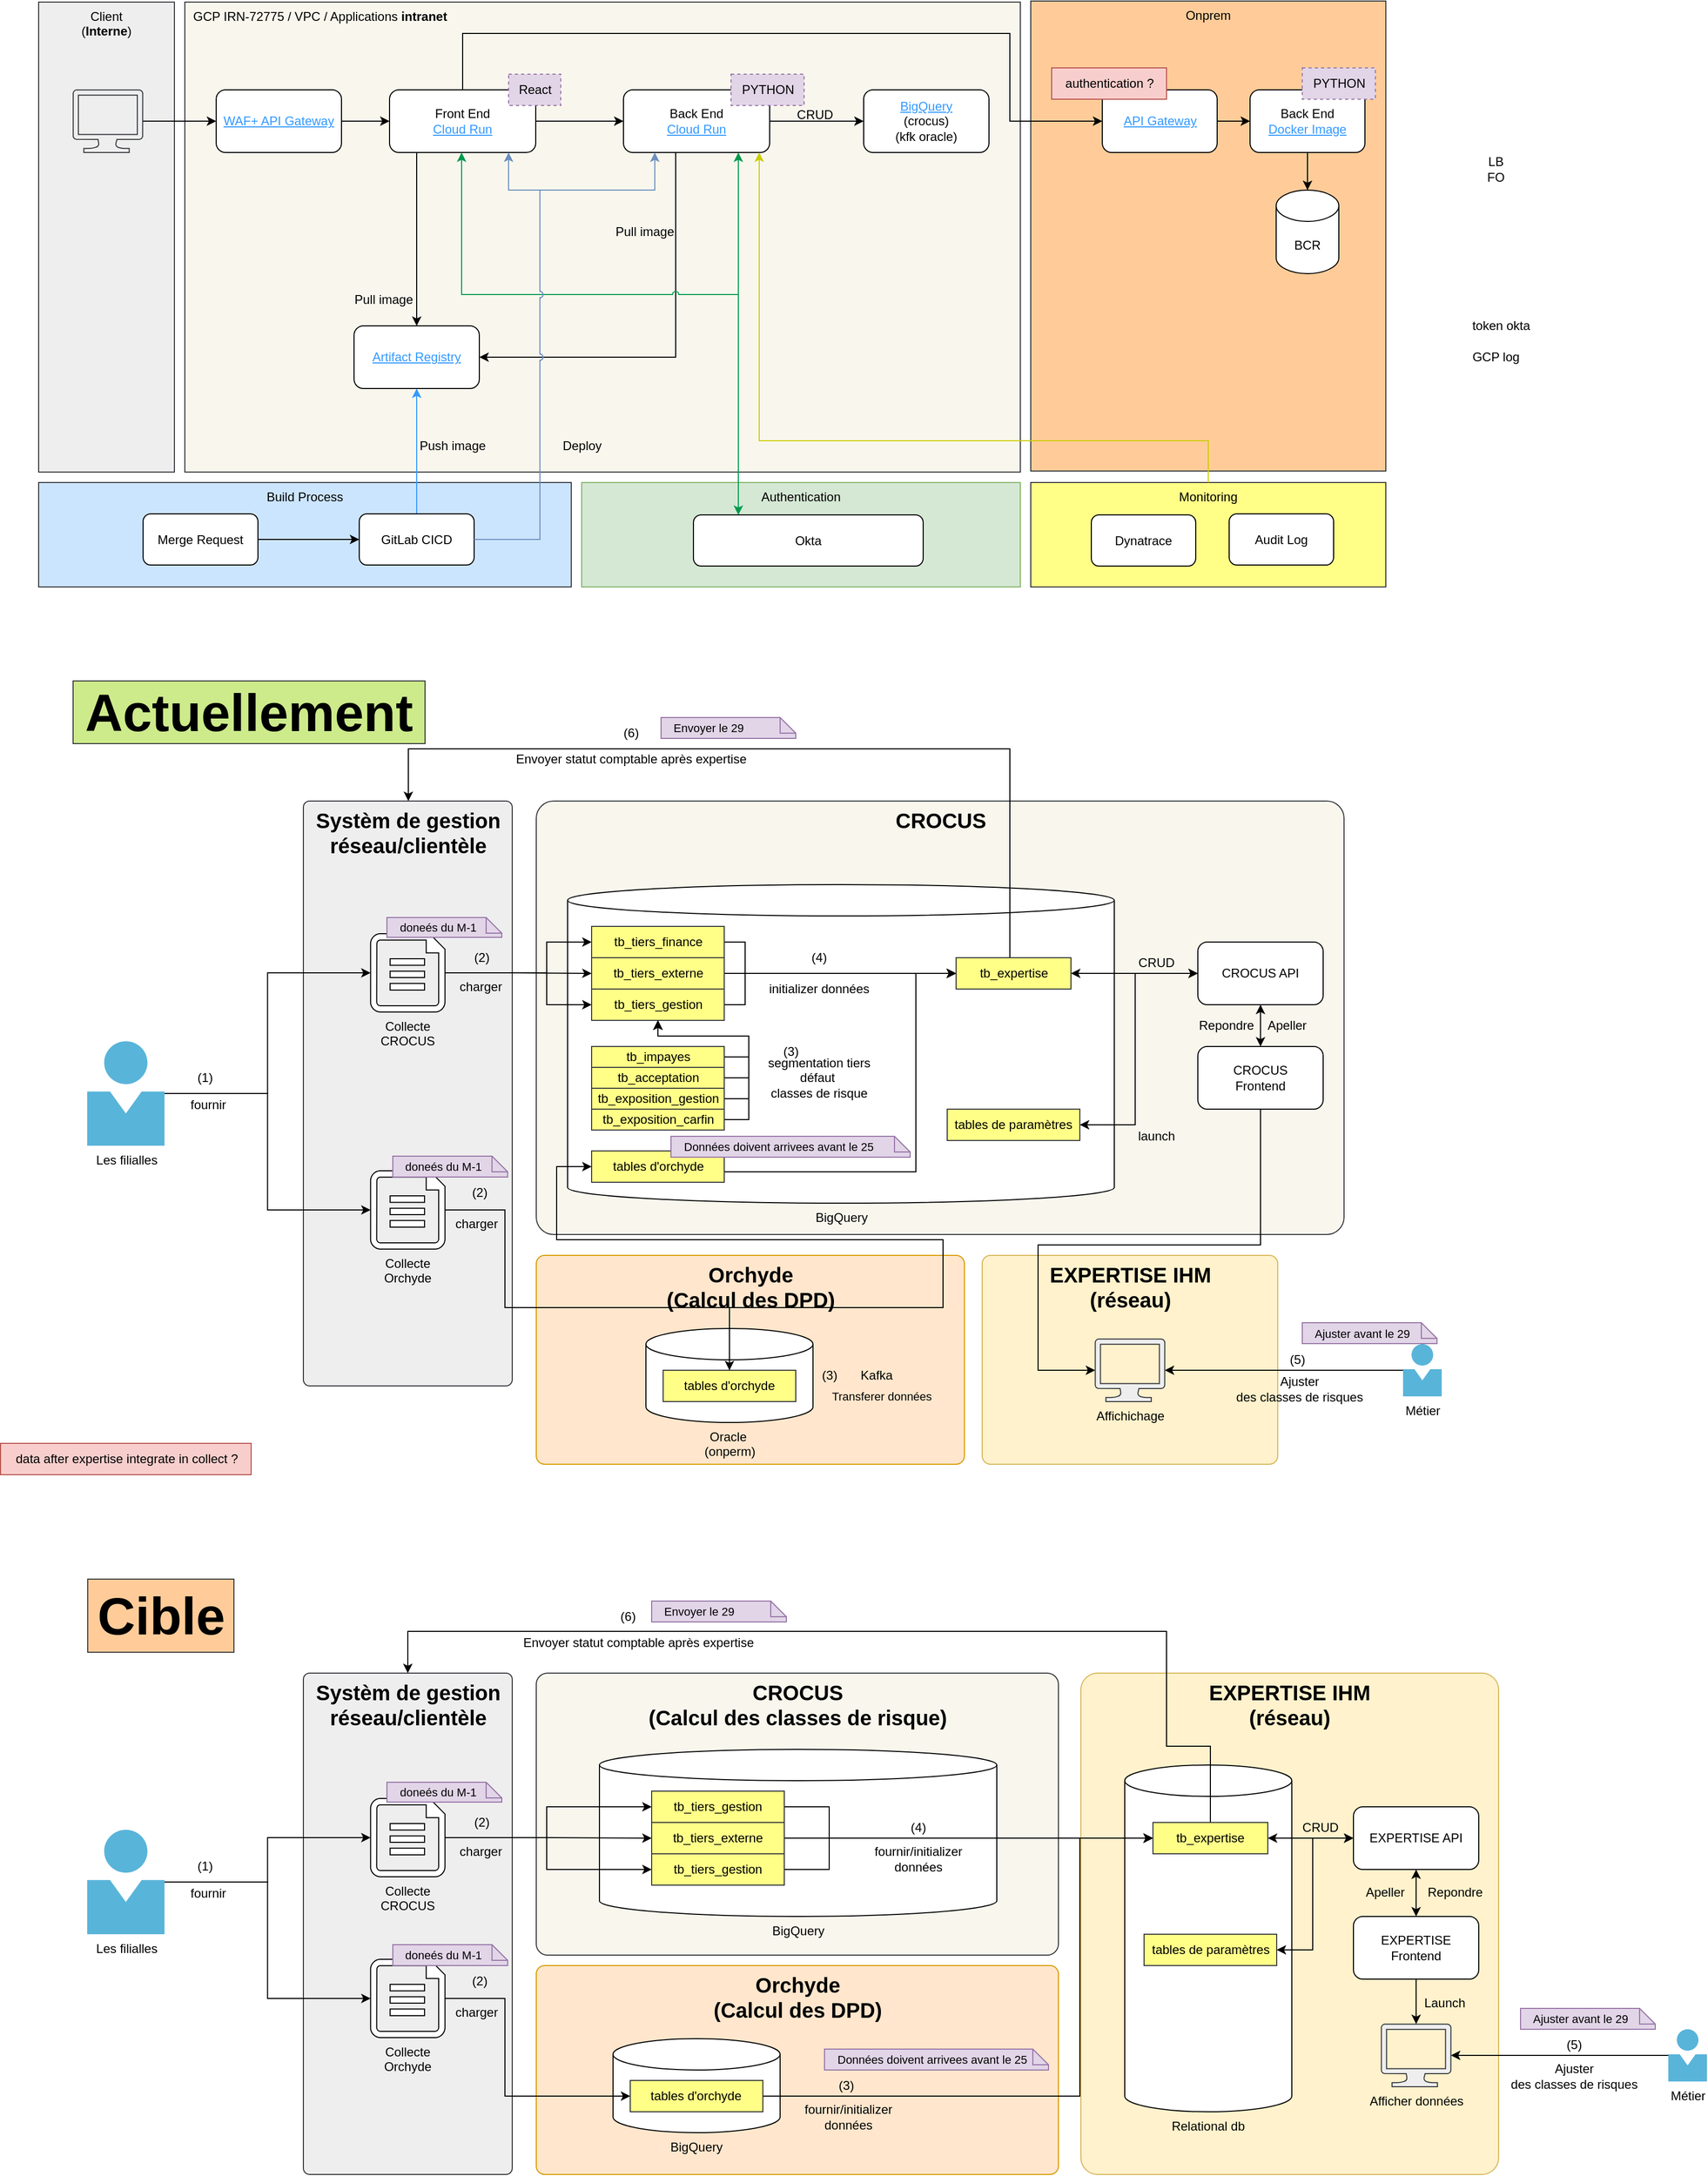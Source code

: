 <mxfile version="26.2.14">
  <diagram name="Page-1" id="7LVE9Hj-M3n7S1KzNMF_">
    <mxGraphModel dx="978" dy="519" grid="1" gridSize="10" guides="1" tooltips="1" connect="1" arrows="1" fold="1" page="1" pageScale="1" pageWidth="827" pageHeight="1169" background="none" math="0" shadow="0">
      <root>
        <mxCell id="0" />
        <mxCell id="1" parent="0" />
        <mxCell id="Iihmui3m76uBsvI2rHNg-98" value="&lt;b&gt;EXPERTISE IHM&lt;/b&gt;&lt;div&gt;&lt;b&gt;(réseau)&lt;/b&gt;&lt;/div&gt;" style="rounded=1;whiteSpace=wrap;html=1;verticalAlign=top;align=center;arcSize=4;fontSize=20;spacingLeft=0;fillColor=#fff2cc;strokeColor=#d6b656;" vertex="1" parent="1">
          <mxGeometry x="1088" y="1670" width="400" height="480" as="geometry" />
        </mxCell>
        <mxCell id="Iihmui3m76uBsvI2rHNg-158" value="Relational db" style="shape=cylinder3;whiteSpace=wrap;html=1;boundedLbl=1;backgroundOutline=1;size=15;verticalAlign=top;labelPosition=center;verticalLabelPosition=bottom;align=center;" vertex="1" parent="1">
          <mxGeometry x="1130" y="1758" width="159.99" height="332" as="geometry" />
        </mxCell>
        <mxCell id="Iihmui3m76uBsvI2rHNg-80" value="&lt;b&gt;EXPERTISE IHM&lt;/b&gt;&lt;div&gt;&lt;b&gt;(réseau)&lt;/b&gt;&lt;/div&gt;" style="rounded=1;whiteSpace=wrap;html=1;verticalAlign=top;align=center;arcSize=4;fontSize=20;spacingLeft=0;fillColor=#fff2cc;strokeColor=#d6b656;" vertex="1" parent="1">
          <mxGeometry x="993.5" y="1270" width="283" height="200" as="geometry" />
        </mxCell>
        <mxCell id="Iihmui3m76uBsvI2rHNg-45" value="&lt;b&gt;Orchyde&lt;/b&gt;&lt;div&gt;&lt;b&gt;(Calcul des DPD)&lt;/b&gt;&lt;/div&gt;" style="rounded=1;whiteSpace=wrap;html=1;verticalAlign=top;align=center;arcSize=4;fontSize=20;spacingLeft=0;fillColor=#ffe6cc;strokeColor=#d79b00;" vertex="1" parent="1">
          <mxGeometry x="566.5" y="1270" width="410" height="200" as="geometry" />
        </mxCell>
        <mxCell id="Iihmui3m76uBsvI2rHNg-5" value="&lt;b&gt;CROCUS&lt;/b&gt;" style="rounded=1;whiteSpace=wrap;html=1;verticalAlign=top;align=center;arcSize=4;fontSize=20;spacingLeft=0;fillColor=#f9f7ed;strokeColor=#36393d;" vertex="1" parent="1">
          <mxGeometry x="566.5" y="835" width="773.5" height="415" as="geometry" />
        </mxCell>
        <mxCell id="Iihmui3m76uBsvI2rHNg-7" value="BigQuery" style="shape=cylinder3;whiteSpace=wrap;html=1;boundedLbl=1;backgroundOutline=1;size=15;verticalAlign=top;labelPosition=center;verticalLabelPosition=bottom;align=center;" vertex="1" parent="1">
          <mxGeometry x="596.5" y="915" width="523.5" height="305" as="geometry" />
        </mxCell>
        <mxCell id="tkHse5d7qs6445GU6mNq-1" value="Monitoring" style="whiteSpace=wrap;html=1;verticalAlign=top;fillColor=#ffff88;strokeColor=#36393d;" parent="1" vertex="1">
          <mxGeometry x="1040" y="530" width="340" height="100" as="geometry" />
        </mxCell>
        <mxCell id="47AGt8TNXksjBqSl8YJA-41" value="Authentication" style="whiteSpace=wrap;html=1;verticalAlign=top;fillColor=#d5e8d4;strokeColor=#82b366;" parent="1" vertex="1">
          <mxGeometry x="610" y="530" width="420" height="100" as="geometry" />
        </mxCell>
        <mxCell id="47AGt8TNXksjBqSl8YJA-20" value="Onprem" style="whiteSpace=wrap;html=1;verticalAlign=top;fillColor=#ffcc99;strokeColor=#36393d;" parent="1" vertex="1">
          <mxGeometry x="1040" y="69" width="340" height="450" as="geometry" />
        </mxCell>
        <mxCell id="47AGt8TNXksjBqSl8YJA-19" value="GCP IRN-72775 / VPC / Applications &lt;b&gt;&lt;font style=&quot;font-size: 12px;&quot;&gt;intranet&lt;/font&gt;&lt;/b&gt;&amp;nbsp;" style="whiteSpace=wrap;html=1;verticalAlign=top;fillColor=#f9f7ed;strokeColor=#36393d;align=left;spacingLeft=6;" parent="1" vertex="1">
          <mxGeometry x="230" y="70" width="800" height="450" as="geometry" />
        </mxCell>
        <mxCell id="47AGt8TNXksjBqSl8YJA-18" value="Client&lt;br&gt;(&lt;b&gt;Interne&lt;/b&gt;)" style="whiteSpace=wrap;html=1;verticalAlign=top;fillColor=#eeeeee;strokeColor=#36393d;" parent="1" vertex="1">
          <mxGeometry x="90" y="70" width="130" height="450" as="geometry" />
        </mxCell>
        <mxCell id="47AGt8TNXksjBqSl8YJA-37" style="edgeStyle=orthogonalEdgeStyle;rounded=0;orthogonalLoop=1;jettySize=auto;html=1;" parent="1" source="47AGt8TNXksjBqSl8YJA-1" target="47AGt8TNXksjBqSl8YJA-25" edge="1">
          <mxGeometry relative="1" as="geometry">
            <Array as="points">
              <mxPoint x="452" y="250" />
              <mxPoint x="452" y="250" />
            </Array>
          </mxGeometry>
        </mxCell>
        <mxCell id="47AGt8TNXksjBqSl8YJA-42" style="edgeStyle=orthogonalEdgeStyle;rounded=0;orthogonalLoop=1;jettySize=auto;html=1;" parent="1" source="47AGt8TNXksjBqSl8YJA-1" target="47AGt8TNXksjBqSl8YJA-2" edge="1">
          <mxGeometry relative="1" as="geometry">
            <mxPoint x="590" y="184" as="targetPoint" />
          </mxGeometry>
        </mxCell>
        <mxCell id="j3oY_1pEguYsVX4skTPp-10" style="edgeStyle=orthogonalEdgeStyle;rounded=0;orthogonalLoop=1;jettySize=auto;html=1;entryX=0;entryY=0.5;entryDx=0;entryDy=0;" parent="1" source="47AGt8TNXksjBqSl8YJA-1" target="j3oY_1pEguYsVX4skTPp-5" edge="1">
          <mxGeometry relative="1" as="geometry">
            <Array as="points">
              <mxPoint x="496" y="100" />
              <mxPoint x="1020" y="100" />
              <mxPoint x="1020" y="184" />
            </Array>
          </mxGeometry>
        </mxCell>
        <mxCell id="47AGt8TNXksjBqSl8YJA-1" value="Front End&lt;div&gt;&lt;font style=&quot;color: rgb(51, 153, 255);&quot;&gt;&lt;u&gt;Cloud Run&lt;/u&gt;&lt;/font&gt;&lt;/div&gt;" style="rounded=1;whiteSpace=wrap;html=1;" parent="1" vertex="1">
          <mxGeometry x="426" y="154" width="140" height="60" as="geometry" />
        </mxCell>
        <mxCell id="47AGt8TNXksjBqSl8YJA-7" style="edgeStyle=orthogonalEdgeStyle;rounded=0;orthogonalLoop=1;jettySize=auto;html=1;" parent="1" source="47AGt8TNXksjBqSl8YJA-2" target="47AGt8TNXksjBqSl8YJA-4" edge="1">
          <mxGeometry relative="1" as="geometry">
            <Array as="points" />
          </mxGeometry>
        </mxCell>
        <mxCell id="47AGt8TNXksjBqSl8YJA-12" style="edgeStyle=orthogonalEdgeStyle;rounded=0;orthogonalLoop=1;jettySize=auto;html=1;startArrow=classic;startFill=1;strokeColor=#00994D;" parent="1" source="47AGt8TNXksjBqSl8YJA-2" target="47AGt8TNXksjBqSl8YJA-9" edge="1">
          <mxGeometry relative="1" as="geometry">
            <Array as="points">
              <mxPoint x="760" y="550" />
              <mxPoint x="760" y="550" />
            </Array>
            <mxPoint x="753" y="210" as="sourcePoint" />
          </mxGeometry>
        </mxCell>
        <mxCell id="47AGt8TNXksjBqSl8YJA-38" style="edgeStyle=orthogonalEdgeStyle;rounded=0;orthogonalLoop=1;jettySize=auto;html=1;jumpStyle=arc;" parent="1" source="47AGt8TNXksjBqSl8YJA-2" target="47AGt8TNXksjBqSl8YJA-25" edge="1">
          <mxGeometry relative="1" as="geometry">
            <Array as="points">
              <mxPoint x="700" y="410" />
            </Array>
          </mxGeometry>
        </mxCell>
        <mxCell id="47AGt8TNXksjBqSl8YJA-2" value="Back End&lt;div&gt;&lt;font style=&quot;color: rgb(51, 153, 255);&quot;&gt;&lt;u&gt;Cloud Run&lt;/u&gt;&lt;/font&gt;&lt;/div&gt;" style="rounded=1;whiteSpace=wrap;html=1;" parent="1" vertex="1">
          <mxGeometry x="650" y="154" width="140" height="60" as="geometry" />
        </mxCell>
        <mxCell id="47AGt8TNXksjBqSl8YJA-3" value="BCR" style="shape=cylinder3;whiteSpace=wrap;html=1;boundedLbl=1;backgroundOutline=1;size=15;" parent="1" vertex="1">
          <mxGeometry x="1275" y="250" width="60" height="80" as="geometry" />
        </mxCell>
        <mxCell id="47AGt8TNXksjBqSl8YJA-4" value="&lt;font style=&quot;color: rgb(51, 153, 255);&quot;&gt;&lt;u&gt;BigQuery&lt;/u&gt;&lt;/font&gt;&lt;div&gt;(crocus)&lt;/div&gt;&lt;div&gt;(kfk oracle)&lt;/div&gt;" style="rounded=1;whiteSpace=wrap;html=1;" parent="1" vertex="1">
          <mxGeometry x="880" y="154" width="120" height="60" as="geometry" />
        </mxCell>
        <mxCell id="fvg6hHuEQ41z53p46Cut-3" style="edgeStyle=orthogonalEdgeStyle;rounded=0;orthogonalLoop=1;jettySize=auto;html=1;jumpStyle=arc;strokeColor=#00994D;" parent="1" source="47AGt8TNXksjBqSl8YJA-9" edge="1">
          <mxGeometry relative="1" as="geometry">
            <mxPoint x="725" y="561" as="sourcePoint" />
            <mxPoint x="495" y="214" as="targetPoint" />
            <Array as="points">
              <mxPoint x="760" y="350" />
              <mxPoint x="495" y="350" />
            </Array>
          </mxGeometry>
        </mxCell>
        <mxCell id="47AGt8TNXksjBqSl8YJA-9" value="Okta" style="rounded=1;whiteSpace=wrap;html=1;" parent="1" vertex="1">
          <mxGeometry x="717" y="561" width="220" height="49" as="geometry" />
        </mxCell>
        <mxCell id="47AGt8TNXksjBqSl8YJA-40" style="edgeStyle=orthogonalEdgeStyle;rounded=0;orthogonalLoop=1;jettySize=auto;html=1;" parent="1" source="47AGt8TNXksjBqSl8YJA-14" target="47AGt8TNXksjBqSl8YJA-1" edge="1">
          <mxGeometry relative="1" as="geometry" />
        </mxCell>
        <mxCell id="47AGt8TNXksjBqSl8YJA-14" value="&lt;font style=&quot;color: rgb(51, 153, 255);&quot;&gt;&lt;u&gt;WAF+ API Gateway&lt;br&gt;&lt;/u&gt;&lt;/font&gt;" style="rounded=1;whiteSpace=wrap;html=1;" parent="1" vertex="1">
          <mxGeometry x="260" y="154" width="120" height="60" as="geometry" />
        </mxCell>
        <mxCell id="47AGt8TNXksjBqSl8YJA-39" style="edgeStyle=orthogonalEdgeStyle;rounded=0;orthogonalLoop=1;jettySize=auto;html=1;" parent="1" source="47AGt8TNXksjBqSl8YJA-16" target="47AGt8TNXksjBqSl8YJA-14" edge="1">
          <mxGeometry relative="1" as="geometry" />
        </mxCell>
        <mxCell id="47AGt8TNXksjBqSl8YJA-16" value="" style="verticalLabelPosition=bottom;html=1;verticalAlign=top;align=center;strokeColor=#36393d;fillColor=#eeeeee;shape=mxgraph.azure.computer;pointerEvents=1;" parent="1" vertex="1">
          <mxGeometry x="123" y="154" width="66.67" height="60" as="geometry" />
        </mxCell>
        <mxCell id="47AGt8TNXksjBqSl8YJA-21" value="Build Process" style="whiteSpace=wrap;html=1;verticalAlign=top;fillColor=#cce5ff;strokeColor=#36393d;" parent="1" vertex="1">
          <mxGeometry x="90" y="530" width="510" height="100" as="geometry" />
        </mxCell>
        <mxCell id="47AGt8TNXksjBqSl8YJA-36" style="edgeStyle=orthogonalEdgeStyle;rounded=0;orthogonalLoop=1;jettySize=auto;html=1;entryX=0.5;entryY=1;entryDx=0;entryDy=0;strokeColor=#3399FF;" parent="1" source="47AGt8TNXksjBqSl8YJA-24" target="47AGt8TNXksjBqSl8YJA-25" edge="1">
          <mxGeometry relative="1" as="geometry" />
        </mxCell>
        <mxCell id="IoXaIu04obcm0sNQwNpP-4" style="edgeStyle=orthogonalEdgeStyle;rounded=0;orthogonalLoop=1;jettySize=auto;html=1;jumpStyle=arc;strokeColor=#6C8EBF;" parent="1" source="47AGt8TNXksjBqSl8YJA-24" target="47AGt8TNXksjBqSl8YJA-2" edge="1">
          <mxGeometry relative="1" as="geometry">
            <Array as="points">
              <mxPoint x="570" y="585" />
              <mxPoint x="570" y="250" />
              <mxPoint x="680" y="250" />
            </Array>
          </mxGeometry>
        </mxCell>
        <mxCell id="47AGt8TNXksjBqSl8YJA-24" value="GitLab CICD" style="rounded=1;whiteSpace=wrap;html=1;" parent="1" vertex="1">
          <mxGeometry x="397" y="560" width="110" height="49" as="geometry" />
        </mxCell>
        <mxCell id="47AGt8TNXksjBqSl8YJA-25" value="&lt;font style=&quot;color: rgb(51, 153, 255);&quot;&gt;&lt;u&gt;Artifact Registry&lt;/u&gt;&lt;/font&gt;" style="rounded=1;whiteSpace=wrap;html=1;" parent="1" vertex="1">
          <mxGeometry x="392" y="380" width="120" height="60" as="geometry" />
        </mxCell>
        <mxCell id="47AGt8TNXksjBqSl8YJA-30" style="edgeStyle=orthogonalEdgeStyle;rounded=0;orthogonalLoop=1;jettySize=auto;html=1;strokeColor=#CCCC00;" parent="1" source="tkHse5d7qs6445GU6mNq-1" target="47AGt8TNXksjBqSl8YJA-2" edge="1">
          <mxGeometry relative="1" as="geometry">
            <Array as="points">
              <mxPoint x="1210" y="490" />
              <mxPoint x="780" y="490" />
            </Array>
            <mxPoint x="910" y="585" as="sourcePoint" />
          </mxGeometry>
        </mxCell>
        <mxCell id="47AGt8TNXksjBqSl8YJA-27" value="&lt;div style=&quot;text-wrap-mode: wrap;&quot;&gt;&lt;span style=&quot;background-color: transparent; color: light-dark(rgb(0, 0, 0), rgb(255, 255, 255));&quot;&gt;React&lt;/span&gt;&lt;/div&gt;" style="text;html=1;align=center;verticalAlign=middle;resizable=0;points=[];autosize=1;strokeColor=#9673a6;fillColor=#e1d5e7;dashed=1;" parent="1" vertex="1">
          <mxGeometry x="540" y="139" width="50" height="30" as="geometry" />
        </mxCell>
        <mxCell id="47AGt8TNXksjBqSl8YJA-28" value="&lt;div style=&quot;text-wrap-mode: wrap;&quot;&gt;PYTHON&lt;/div&gt;" style="text;html=1;align=center;verticalAlign=middle;resizable=0;points=[];autosize=1;strokeColor=#9673a6;fillColor=#e1d5e7;dashed=1;" parent="1" vertex="1">
          <mxGeometry x="753" y="139" width="70" height="30" as="geometry" />
        </mxCell>
        <mxCell id="47AGt8TNXksjBqSl8YJA-45" value="Pull image" style="text;html=1;align=center;verticalAlign=middle;resizable=0;points=[];autosize=1;strokeColor=none;fillColor=none;" parent="1" vertex="1">
          <mxGeometry x="380" y="340" width="80" height="30" as="geometry" />
        </mxCell>
        <mxCell id="47AGt8TNXksjBqSl8YJA-46" value="Pull image" style="text;html=1;align=center;verticalAlign=middle;resizable=0;points=[];autosize=1;strokeColor=none;fillColor=none;" parent="1" vertex="1">
          <mxGeometry x="630" y="275" width="80" height="30" as="geometry" />
        </mxCell>
        <mxCell id="47AGt8TNXksjBqSl8YJA-47" value="CRUD" style="text;html=1;align=center;verticalAlign=middle;resizable=0;points=[];autosize=1;strokeColor=none;fillColor=none;" parent="1" vertex="1">
          <mxGeometry x="803" y="163" width="60" height="30" as="geometry" />
        </mxCell>
        <mxCell id="tkHse5d7qs6445GU6mNq-2" value="Audit Log" style="rounded=1;whiteSpace=wrap;html=1;" parent="1" vertex="1">
          <mxGeometry x="1230" y="560" width="100" height="49" as="geometry" />
        </mxCell>
        <mxCell id="IoXaIu04obcm0sNQwNpP-1" value="Dynatrace" style="rounded=1;whiteSpace=wrap;html=1;" parent="1" vertex="1">
          <mxGeometry x="1098" y="561" width="100" height="49" as="geometry" />
        </mxCell>
        <mxCell id="IoXaIu04obcm0sNQwNpP-2" value="Push image" style="text;html=1;align=center;verticalAlign=middle;resizable=0;points=[];autosize=1;strokeColor=none;fillColor=none;" parent="1" vertex="1">
          <mxGeometry x="441" y="480" width="90" height="30" as="geometry" />
        </mxCell>
        <mxCell id="IoXaIu04obcm0sNQwNpP-3" style="edgeStyle=orthogonalEdgeStyle;rounded=0;orthogonalLoop=1;jettySize=auto;html=1;jumpStyle=arc;strokeColor=#6C8EBF;" parent="1" source="47AGt8TNXksjBqSl8YJA-24" target="47AGt8TNXksjBqSl8YJA-1" edge="1">
          <mxGeometry relative="1" as="geometry">
            <Array as="points">
              <mxPoint x="570" y="585" />
              <mxPoint x="570" y="250" />
              <mxPoint x="540" y="250" />
            </Array>
          </mxGeometry>
        </mxCell>
        <mxCell id="IoXaIu04obcm0sNQwNpP-5" value="Deploy" style="text;html=1;align=center;verticalAlign=middle;resizable=0;points=[];autosize=1;strokeColor=none;fillColor=none;" parent="1" vertex="1">
          <mxGeometry x="580" y="480" width="60" height="30" as="geometry" />
        </mxCell>
        <mxCell id="IoXaIu04obcm0sNQwNpP-9" style="edgeStyle=orthogonalEdgeStyle;rounded=0;orthogonalLoop=1;jettySize=auto;html=1;" parent="1" source="IoXaIu04obcm0sNQwNpP-8" target="47AGt8TNXksjBqSl8YJA-24" edge="1">
          <mxGeometry relative="1" as="geometry" />
        </mxCell>
        <mxCell id="IoXaIu04obcm0sNQwNpP-8" value="Merge Request" style="rounded=1;whiteSpace=wrap;html=1;" parent="1" vertex="1">
          <mxGeometry x="190" y="560" width="110" height="49" as="geometry" />
        </mxCell>
        <mxCell id="fvg6hHuEQ41z53p46Cut-2" value="GCP log" style="text;html=1;align=center;verticalAlign=middle;resizable=0;points=[];autosize=1;strokeColor=none;fillColor=none;" parent="1" vertex="1">
          <mxGeometry x="1450" y="395" width="70" height="30" as="geometry" />
        </mxCell>
        <mxCell id="fvg6hHuEQ41z53p46Cut-5" value="token okta" style="text;html=1;align=center;verticalAlign=middle;resizable=0;points=[];autosize=1;strokeColor=none;fillColor=none;" parent="1" vertex="1">
          <mxGeometry x="1450" y="365" width="80" height="30" as="geometry" />
        </mxCell>
        <mxCell id="fvg6hHuEQ41z53p46Cut-6" value="LB&lt;div&gt;FO&lt;/div&gt;" style="text;html=1;align=center;verticalAlign=middle;resizable=0;points=[];autosize=1;strokeColor=none;fillColor=none;" parent="1" vertex="1">
          <mxGeometry x="1465" y="210" width="40" height="40" as="geometry" />
        </mxCell>
        <mxCell id="j3oY_1pEguYsVX4skTPp-4" value="" style="edgeStyle=orthogonalEdgeStyle;rounded=0;orthogonalLoop=1;jettySize=auto;html=1;" parent="1" source="j3oY_1pEguYsVX4skTPp-5" target="j3oY_1pEguYsVX4skTPp-3" edge="1">
          <mxGeometry relative="1" as="geometry">
            <mxPoint x="790" y="184" as="sourcePoint" />
            <mxPoint x="1250" y="184" as="targetPoint" />
            <Array as="points" />
          </mxGeometry>
        </mxCell>
        <mxCell id="j3oY_1pEguYsVX4skTPp-11" style="edgeStyle=orthogonalEdgeStyle;rounded=0;orthogonalLoop=1;jettySize=auto;html=1;" parent="1" source="j3oY_1pEguYsVX4skTPp-3" target="47AGt8TNXksjBqSl8YJA-3" edge="1">
          <mxGeometry relative="1" as="geometry" />
        </mxCell>
        <mxCell id="j3oY_1pEguYsVX4skTPp-3" value="Back End&lt;div&gt;&lt;font style=&quot;color: rgb(51, 153, 255);&quot;&gt;&lt;u&gt;Docker Image&lt;/u&gt;&lt;/font&gt;&lt;/div&gt;" style="rounded=1;whiteSpace=wrap;html=1;" parent="1" vertex="1">
          <mxGeometry x="1250" y="154" width="110" height="60" as="geometry" />
        </mxCell>
        <mxCell id="j3oY_1pEguYsVX4skTPp-5" value="&lt;font style=&quot;color: rgb(51, 153, 255);&quot;&gt;&lt;u style=&quot;&quot;&gt;API Gateway&lt;/u&gt;&lt;/font&gt;" style="rounded=1;whiteSpace=wrap;html=1;" parent="1" vertex="1">
          <mxGeometry x="1108.5" y="154" width="110" height="60" as="geometry" />
        </mxCell>
        <mxCell id="j3oY_1pEguYsVX4skTPp-9" value="authentication ?" style="text;html=1;align=center;verticalAlign=middle;resizable=0;points=[];autosize=1;strokeColor=#b85450;fillColor=#f8cecc;" parent="1" vertex="1">
          <mxGeometry x="1060" y="133" width="110" height="30" as="geometry" />
        </mxCell>
        <mxCell id="j3oY_1pEguYsVX4skTPp-15" value="&lt;div style=&quot;text-wrap-mode: wrap;&quot;&gt;PYTHON&lt;/div&gt;" style="text;html=1;align=center;verticalAlign=middle;resizable=0;points=[];autosize=1;strokeColor=#9673a6;fillColor=#e1d5e7;dashed=1;" parent="1" vertex="1">
          <mxGeometry x="1300" y="133" width="70" height="30" as="geometry" />
        </mxCell>
        <mxCell id="Iihmui3m76uBsvI2rHNg-1" value="&lt;b&gt;Systèm de gestion &lt;br&gt;réseau/clientèle&lt;/b&gt;" style="rounded=1;whiteSpace=wrap;html=1;verticalAlign=top;align=center;arcSize=3;fontSize=20;spacingLeft=0;fillColor=#eeeeee;strokeColor=#36393d;" vertex="1" parent="1">
          <mxGeometry x="343.5" y="835" width="200" height="560" as="geometry" />
        </mxCell>
        <mxCell id="Iihmui3m76uBsvI2rHNg-58" style="edgeStyle=orthogonalEdgeStyle;rounded=0;orthogonalLoop=1;jettySize=auto;html=1;" edge="1" parent="1" source="Iihmui3m76uBsvI2rHNg-2" target="Iihmui3m76uBsvI2rHNg-12">
          <mxGeometry relative="1" as="geometry">
            <Array as="points">
              <mxPoint x="576.5" y="1000" />
              <mxPoint x="576.5" y="970" />
            </Array>
          </mxGeometry>
        </mxCell>
        <mxCell id="Iihmui3m76uBsvI2rHNg-59" style="edgeStyle=orthogonalEdgeStyle;rounded=0;orthogonalLoop=1;jettySize=auto;html=1;" edge="1" parent="1" source="Iihmui3m76uBsvI2rHNg-2" target="Iihmui3m76uBsvI2rHNg-13">
          <mxGeometry relative="1" as="geometry" />
        </mxCell>
        <mxCell id="Iihmui3m76uBsvI2rHNg-60" style="edgeStyle=orthogonalEdgeStyle;rounded=0;orthogonalLoop=1;jettySize=auto;html=1;" edge="1" parent="1" source="Iihmui3m76uBsvI2rHNg-2" target="Iihmui3m76uBsvI2rHNg-14">
          <mxGeometry relative="1" as="geometry">
            <Array as="points">
              <mxPoint x="576.5" y="1000" />
              <mxPoint x="576.5" y="1030" />
            </Array>
          </mxGeometry>
        </mxCell>
        <mxCell id="Iihmui3m76uBsvI2rHNg-2" value="Collecte&lt;div&gt;CROCUS&lt;/div&gt;" style="verticalLabelPosition=bottom;html=1;verticalAlign=top;align=center;shape=mxgraph.azure.cloud_services_configuration_file;pointerEvents=1;" vertex="1" parent="1">
          <mxGeometry x="407.87" y="962" width="71.25" height="75" as="geometry" />
        </mxCell>
        <mxCell id="Iihmui3m76uBsvI2rHNg-47" style="edgeStyle=orthogonalEdgeStyle;rounded=0;orthogonalLoop=1;jettySize=auto;html=1;entryX=0;entryY=0.5;entryDx=0;entryDy=0;" edge="1" parent="1" source="Iihmui3m76uBsvI2rHNg-12" target="Iihmui3m76uBsvI2rHNg-15">
          <mxGeometry relative="1" as="geometry">
            <Array as="points">
              <mxPoint x="766.5" y="970" />
              <mxPoint x="766.5" y="1000" />
            </Array>
          </mxGeometry>
        </mxCell>
        <mxCell id="Iihmui3m76uBsvI2rHNg-12" value="tb_tiers_finance" style="rounded=0;whiteSpace=wrap;html=1;fillColor=#ffff88;strokeColor=#36393d;" vertex="1" parent="1">
          <mxGeometry x="619.5" y="955" width="127" height="30" as="geometry" />
        </mxCell>
        <mxCell id="Iihmui3m76uBsvI2rHNg-46" style="edgeStyle=orthogonalEdgeStyle;rounded=0;orthogonalLoop=1;jettySize=auto;html=1;entryX=0;entryY=0.5;entryDx=0;entryDy=0;" edge="1" parent="1" source="Iihmui3m76uBsvI2rHNg-13" target="Iihmui3m76uBsvI2rHNg-15">
          <mxGeometry relative="1" as="geometry" />
        </mxCell>
        <mxCell id="Iihmui3m76uBsvI2rHNg-13" value="tb_tiers_externe" style="rounded=0;whiteSpace=wrap;html=1;fillColor=#ffff88;strokeColor=#36393d;" vertex="1" parent="1">
          <mxGeometry x="619.5" y="985" width="127" height="30" as="geometry" />
        </mxCell>
        <mxCell id="Iihmui3m76uBsvI2rHNg-32" style="edgeStyle=orthogonalEdgeStyle;rounded=0;orthogonalLoop=1;jettySize=auto;html=1;entryX=0;entryY=0.5;entryDx=0;entryDy=0;" edge="1" parent="1" source="Iihmui3m76uBsvI2rHNg-14" target="Iihmui3m76uBsvI2rHNg-15">
          <mxGeometry relative="1" as="geometry">
            <Array as="points">
              <mxPoint x="766.5" y="1030" />
              <mxPoint x="766.5" y="1000" />
            </Array>
          </mxGeometry>
        </mxCell>
        <mxCell id="Iihmui3m76uBsvI2rHNg-14" value="tb_tiers_gestion" style="rounded=0;whiteSpace=wrap;html=1;fillColor=#ffff88;strokeColor=#36393d;" vertex="1" parent="1">
          <mxGeometry x="619.5" y="1015" width="127" height="30" as="geometry" />
        </mxCell>
        <mxCell id="Iihmui3m76uBsvI2rHNg-65" style="edgeStyle=orthogonalEdgeStyle;rounded=0;orthogonalLoop=1;jettySize=auto;html=1;" edge="1" parent="1" source="Iihmui3m76uBsvI2rHNg-15" target="Iihmui3m76uBsvI2rHNg-1">
          <mxGeometry relative="1" as="geometry">
            <Array as="points">
              <mxPoint x="1020" y="785" />
              <mxPoint x="444" y="785" />
            </Array>
          </mxGeometry>
        </mxCell>
        <mxCell id="Iihmui3m76uBsvI2rHNg-15" value="tb_expertise" style="rounded=0;whiteSpace=wrap;html=1;fillColor=#ffff88;strokeColor=#36393d;" vertex="1" parent="1">
          <mxGeometry x="968.5" y="985" width="110" height="30" as="geometry" />
        </mxCell>
        <mxCell id="Iihmui3m76uBsvI2rHNg-34" style="edgeStyle=orthogonalEdgeStyle;rounded=0;orthogonalLoop=1;jettySize=auto;html=1;" edge="1" parent="1" source="Iihmui3m76uBsvI2rHNg-16" target="Iihmui3m76uBsvI2rHNg-15">
          <mxGeometry relative="1" as="geometry">
            <Array as="points">
              <mxPoint x="930" y="1190" />
              <mxPoint x="930" y="1000" />
            </Array>
          </mxGeometry>
        </mxCell>
        <mxCell id="Iihmui3m76uBsvI2rHNg-16" value="tables d&#39;orchyde" style="rounded=0;whiteSpace=wrap;html=1;fillColor=#ffff88;strokeColor=#36393d;" vertex="1" parent="1">
          <mxGeometry x="619.5" y="1170" width="127" height="30" as="geometry" />
        </mxCell>
        <mxCell id="Iihmui3m76uBsvI2rHNg-88" style="edgeStyle=orthogonalEdgeStyle;rounded=0;orthogonalLoop=1;jettySize=auto;html=1;entryX=0;entryY=0.5;entryDx=0;entryDy=0;startArrow=classic;startFill=1;" edge="1" parent="1" source="Iihmui3m76uBsvI2rHNg-17" target="Iihmui3m76uBsvI2rHNg-22">
          <mxGeometry relative="1" as="geometry">
            <Array as="points">
              <mxPoint x="1140" y="1145" />
              <mxPoint x="1140" y="1000" />
            </Array>
          </mxGeometry>
        </mxCell>
        <mxCell id="Iihmui3m76uBsvI2rHNg-17" value="tables de paramètres" style="rounded=0;whiteSpace=wrap;html=1;fillColor=#ffff88;strokeColor=#36393d;" vertex="1" parent="1">
          <mxGeometry x="960" y="1130" width="127" height="30" as="geometry" />
        </mxCell>
        <mxCell id="Iihmui3m76uBsvI2rHNg-24" style="edgeStyle=orthogonalEdgeStyle;rounded=0;orthogonalLoop=1;jettySize=auto;html=1;" edge="1" parent="1" source="Iihmui3m76uBsvI2rHNg-19" target="Iihmui3m76uBsvI2rHNg-21">
          <mxGeometry relative="1" as="geometry">
            <Array as="points">
              <mxPoint x="1346.5" y="1380" />
              <mxPoint x="1346.5" y="1380" />
            </Array>
          </mxGeometry>
        </mxCell>
        <mxCell id="Iihmui3m76uBsvI2rHNg-19" value="Métier" style="image;sketch=0;aspect=fixed;html=1;points=[];align=center;fontSize=12;image=img/lib/mscae/Person.svg;" vertex="1" parent="1">
          <mxGeometry x="1396.5" y="1355" width="37" height="50" as="geometry" />
        </mxCell>
        <mxCell id="Iihmui3m76uBsvI2rHNg-21" value="Affichichage" style="verticalLabelPosition=bottom;html=1;verticalAlign=top;align=center;strokeColor=#36393d;fillColor=#eeeeee;shape=mxgraph.azure.computer;pointerEvents=1;" vertex="1" parent="1">
          <mxGeometry x="1101.67" y="1350" width="66.67" height="60" as="geometry" />
        </mxCell>
        <mxCell id="Iihmui3m76uBsvI2rHNg-22" value="CROCUS API" style="rounded=1;whiteSpace=wrap;html=1;" vertex="1" parent="1">
          <mxGeometry x="1200" y="970" width="120" height="60" as="geometry" />
        </mxCell>
        <mxCell id="Iihmui3m76uBsvI2rHNg-25" value="&lt;div&gt;Ajuster &lt;br&gt;des classes de risques&lt;/div&gt;" style="text;html=1;align=center;verticalAlign=middle;resizable=0;points=[];autosize=1;strokeColor=none;fillColor=none;" vertex="1" parent="1">
          <mxGeometry x="1226.5" y="1377.5" width="140" height="40" as="geometry" />
        </mxCell>
        <mxCell id="Iihmui3m76uBsvI2rHNg-26" style="edgeStyle=orthogonalEdgeStyle;rounded=0;orthogonalLoop=1;jettySize=auto;html=1;startArrow=classic;startFill=1;" edge="1" parent="1" source="Iihmui3m76uBsvI2rHNg-22" target="Iihmui3m76uBsvI2rHNg-15">
          <mxGeometry relative="1" as="geometry">
            <Array as="points" />
          </mxGeometry>
        </mxCell>
        <mxCell id="Iihmui3m76uBsvI2rHNg-27" value="CRUD" style="text;html=1;align=center;verticalAlign=middle;resizable=0;points=[];autosize=1;strokeColor=none;fillColor=none;" vertex="1" parent="1">
          <mxGeometry x="1130" y="975" width="60" height="30" as="geometry" />
        </mxCell>
        <mxCell id="Iihmui3m76uBsvI2rHNg-28" value="Apeller" style="text;html=1;align=center;verticalAlign=middle;resizable=0;points=[];autosize=1;strokeColor=none;fillColor=none;" vertex="1" parent="1">
          <mxGeometry x="1255" y="1035" width="60" height="30" as="geometry" />
        </mxCell>
        <mxCell id="Iihmui3m76uBsvI2rHNg-31" value="Repondre" style="text;html=1;align=center;verticalAlign=middle;resizable=0;points=[];autosize=1;strokeColor=none;fillColor=none;" vertex="1" parent="1">
          <mxGeometry x="1187" y="1035" width="80" height="30" as="geometry" />
        </mxCell>
        <mxCell id="Iihmui3m76uBsvI2rHNg-35" value="Oracle&amp;nbsp;&lt;br&gt;(onperm)" style="shape=cylinder3;whiteSpace=wrap;html=1;boundedLbl=1;backgroundOutline=1;size=15;verticalAlign=top;labelPosition=center;verticalLabelPosition=bottom;align=center;" vertex="1" parent="1">
          <mxGeometry x="671.5" y="1340" width="159.99" height="90" as="geometry" />
        </mxCell>
        <mxCell id="Iihmui3m76uBsvI2rHNg-54" style="edgeStyle=orthogonalEdgeStyle;rounded=0;orthogonalLoop=1;jettySize=auto;html=1;entryX=0;entryY=0.5;entryDx=0;entryDy=0;" edge="1" parent="1" source="Iihmui3m76uBsvI2rHNg-36" target="Iihmui3m76uBsvI2rHNg-16">
          <mxGeometry relative="1" as="geometry">
            <Array as="points">
              <mxPoint x="752" y="1320" />
              <mxPoint x="956" y="1320" />
              <mxPoint x="956" y="1255" />
              <mxPoint x="586" y="1255" />
              <mxPoint x="586" y="1185" />
            </Array>
          </mxGeometry>
        </mxCell>
        <mxCell id="Iihmui3m76uBsvI2rHNg-36" value="tables d&#39;orchyde" style="rounded=0;whiteSpace=wrap;html=1;fillColor=#ffff88;strokeColor=#36393d;" vertex="1" parent="1">
          <mxGeometry x="687.99" y="1380" width="127" height="30" as="geometry" />
        </mxCell>
        <mxCell id="Iihmui3m76uBsvI2rHNg-38" value="Kafka" style="text;html=1;align=center;verticalAlign=middle;resizable=0;points=[];autosize=1;strokeColor=none;fillColor=none;" vertex="1" parent="1">
          <mxGeometry x="866.5" y="1370" width="50" height="30" as="geometry" />
        </mxCell>
        <mxCell id="Iihmui3m76uBsvI2rHNg-44" value="Transferer données" style="text;html=1;align=center;verticalAlign=middle;resizable=0;points=[];autosize=1;strokeColor=none;fillColor=none;fontSize=11;" vertex="1" parent="1">
          <mxGeometry x="836.5" y="1390" width="120" height="30" as="geometry" />
        </mxCell>
        <mxCell id="Iihmui3m76uBsvI2rHNg-50" value="doneés du M-1" style="shape=note;size=15;align=left;spacingLeft=10;html=1;whiteSpace=wrap;fillColor=#e1d5e7;strokeColor=#9673a6;fontSize=11;" vertex="1" parent="1">
          <mxGeometry x="423.5" y="946.5" width="110" height="19" as="geometry" />
        </mxCell>
        <mxCell id="Iihmui3m76uBsvI2rHNg-56" style="edgeStyle=orthogonalEdgeStyle;rounded=0;orthogonalLoop=1;jettySize=auto;html=1;" edge="1" parent="1" source="Iihmui3m76uBsvI2rHNg-53" target="Iihmui3m76uBsvI2rHNg-36">
          <mxGeometry relative="1" as="geometry">
            <Array as="points">
              <mxPoint x="536.5" y="1227" />
              <mxPoint x="536.5" y="1320" />
            </Array>
          </mxGeometry>
        </mxCell>
        <mxCell id="Iihmui3m76uBsvI2rHNg-53" value="Collecte&lt;div&gt;Orchyde&lt;/div&gt;" style="verticalLabelPosition=bottom;html=1;verticalAlign=top;align=center;shape=mxgraph.azure.cloud_services_configuration_file;pointerEvents=1;" vertex="1" parent="1">
          <mxGeometry x="407.87" y="1189" width="71.25" height="75" as="geometry" />
        </mxCell>
        <mxCell id="Iihmui3m76uBsvI2rHNg-62" style="edgeStyle=orthogonalEdgeStyle;rounded=0;orthogonalLoop=1;jettySize=auto;html=1;entryX=0;entryY=0.5;entryDx=0;entryDy=0;entryPerimeter=0;" edge="1" parent="1" source="Iihmui3m76uBsvI2rHNg-61" target="Iihmui3m76uBsvI2rHNg-2">
          <mxGeometry relative="1" as="geometry" />
        </mxCell>
        <mxCell id="Iihmui3m76uBsvI2rHNg-61" value="Les filialles" style="image;sketch=0;aspect=fixed;html=1;points=[];align=center;fontSize=12;image=img/lib/mscae/Person.svg;" vertex="1" parent="1">
          <mxGeometry x="136.5" y="1065" width="74" height="100" as="geometry" />
        </mxCell>
        <mxCell id="Iihmui3m76uBsvI2rHNg-63" value="fournir" style="text;html=1;align=center;verticalAlign=middle;resizable=0;points=[];autosize=1;strokeColor=none;fillColor=none;" vertex="1" parent="1">
          <mxGeometry x="221.5" y="1111" width="60" height="30" as="geometry" />
        </mxCell>
        <mxCell id="Iihmui3m76uBsvI2rHNg-64" style="edgeStyle=orthogonalEdgeStyle;rounded=0;orthogonalLoop=1;jettySize=auto;html=1;entryX=0;entryY=0.5;entryDx=0;entryDy=0;entryPerimeter=0;" edge="1" parent="1" source="Iihmui3m76uBsvI2rHNg-61" target="Iihmui3m76uBsvI2rHNg-53">
          <mxGeometry relative="1" as="geometry" />
        </mxCell>
        <mxCell id="Iihmui3m76uBsvI2rHNg-66" value="&lt;div&gt;Envoyer statut comptable après expertise&lt;/div&gt;" style="text;html=1;align=center;verticalAlign=middle;resizable=0;points=[];autosize=1;strokeColor=none;fillColor=none;" vertex="1" parent="1">
          <mxGeometry x="536.5" y="780" width="240" height="30" as="geometry" />
        </mxCell>
        <mxCell id="Iihmui3m76uBsvI2rHNg-67" value="(1)" style="text;html=1;align=center;verticalAlign=middle;resizable=0;points=[];autosize=1;strokeColor=none;fillColor=none;" vertex="1" parent="1">
          <mxGeometry x="228.5" y="1085" width="40" height="30" as="geometry" />
        </mxCell>
        <mxCell id="Iihmui3m76uBsvI2rHNg-68" value="(2)" style="text;html=1;align=center;verticalAlign=middle;resizable=0;points=[];autosize=1;strokeColor=none;fillColor=none;" vertex="1" parent="1">
          <mxGeometry x="493.5" y="970" width="40" height="30" as="geometry" />
        </mxCell>
        <mxCell id="Iihmui3m76uBsvI2rHNg-69" value="(2)" style="text;html=1;align=center;verticalAlign=middle;resizable=0;points=[];autosize=1;strokeColor=none;fillColor=none;" vertex="1" parent="1">
          <mxGeometry x="491.5" y="1195" width="40" height="30" as="geometry" />
        </mxCell>
        <mxCell id="Iihmui3m76uBsvI2rHNg-70" value="charger" style="text;html=1;align=center;verticalAlign=middle;resizable=0;points=[];autosize=1;strokeColor=none;fillColor=none;" vertex="1" parent="1">
          <mxGeometry x="483.12" y="998" width="60" height="30" as="geometry" />
        </mxCell>
        <mxCell id="Iihmui3m76uBsvI2rHNg-71" value="charger" style="text;html=1;align=center;verticalAlign=middle;resizable=0;points=[];autosize=1;strokeColor=none;fillColor=none;" vertex="1" parent="1">
          <mxGeometry x="479.12" y="1225" width="60" height="30" as="geometry" />
        </mxCell>
        <mxCell id="Iihmui3m76uBsvI2rHNg-72" value="(3)" style="text;html=1;align=center;verticalAlign=middle;resizable=0;points=[];autosize=1;strokeColor=none;fillColor=none;" vertex="1" parent="1">
          <mxGeometry x="826.5" y="1370" width="40" height="30" as="geometry" />
        </mxCell>
        <mxCell id="Iihmui3m76uBsvI2rHNg-73" value="(4)" style="text;html=1;align=center;verticalAlign=middle;resizable=0;points=[];autosize=1;strokeColor=none;fillColor=none;" vertex="1" parent="1">
          <mxGeometry x="816.5" y="970" width="40" height="30" as="geometry" />
        </mxCell>
        <mxCell id="Iihmui3m76uBsvI2rHNg-74" value="initializer données" style="text;html=1;align=center;verticalAlign=middle;resizable=0;points=[];autosize=1;strokeColor=none;fillColor=none;" vertex="1" parent="1">
          <mxGeometry x="776.5" y="1000" width="120" height="30" as="geometry" />
        </mxCell>
        <mxCell id="Iihmui3m76uBsvI2rHNg-75" value="(5)" style="text;html=1;align=center;verticalAlign=middle;resizable=0;points=[];autosize=1;strokeColor=none;fillColor=none;" vertex="1" parent="1">
          <mxGeometry x="1274.5" y="1354.5" width="40" height="30" as="geometry" />
        </mxCell>
        <mxCell id="Iihmui3m76uBsvI2rHNg-77" value="(6)" style="text;html=1;align=center;verticalAlign=middle;resizable=0;points=[];autosize=1;strokeColor=none;fillColor=none;" vertex="1" parent="1">
          <mxGeometry x="636.5" y="755" width="40" height="30" as="geometry" />
        </mxCell>
        <mxCell id="Iihmui3m76uBsvI2rHNg-83" value="Données doivent arrivees avant le 25" style="shape=note;size=15;align=left;spacingLeft=10;html=1;whiteSpace=wrap;fillColor=#e1d5e7;strokeColor=#9673a6;fontSize=11;" vertex="1" parent="1">
          <mxGeometry x="695.5" y="1156" width="229" height="20" as="geometry" />
        </mxCell>
        <mxCell id="Iihmui3m76uBsvI2rHNg-85" value="doneés du M-1" style="shape=note;size=15;align=left;spacingLeft=10;html=1;whiteSpace=wrap;fillColor=#e1d5e7;strokeColor=#9673a6;fontSize=11;" vertex="1" parent="1">
          <mxGeometry x="429.12" y="1175" width="110" height="20" as="geometry" />
        </mxCell>
        <mxCell id="Iihmui3m76uBsvI2rHNg-86" value="Ajuster avant le 29" style="shape=note;size=15;align=left;spacingLeft=10;html=1;whiteSpace=wrap;fillColor=#e1d5e7;strokeColor=#9673a6;fontSize=11;" vertex="1" parent="1">
          <mxGeometry x="1300" y="1334.5" width="129" height="20" as="geometry" />
        </mxCell>
        <mxCell id="Iihmui3m76uBsvI2rHNg-87" value="data after expertise integrate in collect ?" style="text;html=1;align=center;verticalAlign=middle;resizable=0;points=[];autosize=1;strokeColor=#b85450;fillColor=#f8cecc;" vertex="1" parent="1">
          <mxGeometry x="53.5" y="1450" width="240" height="30" as="geometry" />
        </mxCell>
        <mxCell id="Iihmui3m76uBsvI2rHNg-99" value="&lt;b&gt;Orchyde&lt;/b&gt;&lt;div&gt;&lt;b&gt;(Calcul des DPD)&lt;/b&gt;&lt;/div&gt;" style="rounded=1;whiteSpace=wrap;html=1;verticalAlign=top;align=center;arcSize=4;fontSize=20;spacingLeft=0;fillColor=#ffe6cc;strokeColor=#d79b00;" vertex="1" parent="1">
          <mxGeometry x="566.5" y="1950" width="500" height="200" as="geometry" />
        </mxCell>
        <mxCell id="Iihmui3m76uBsvI2rHNg-100" value="&lt;b&gt;CROCUS&lt;/b&gt;&lt;div&gt;&lt;b&gt;(Calcul des classes de risque)&lt;/b&gt;&lt;/div&gt;" style="rounded=1;whiteSpace=wrap;html=1;verticalAlign=top;align=center;arcSize=4;fontSize=20;spacingLeft=0;fillColor=#f9f7ed;strokeColor=#36393d;" vertex="1" parent="1">
          <mxGeometry x="566.5" y="1670" width="500" height="270" as="geometry" />
        </mxCell>
        <mxCell id="Iihmui3m76uBsvI2rHNg-101" value="BigQuery" style="shape=cylinder3;whiteSpace=wrap;html=1;boundedLbl=1;backgroundOutline=1;size=15;verticalAlign=top;labelPosition=center;verticalLabelPosition=bottom;align=center;" vertex="1" parent="1">
          <mxGeometry x="627" y="1743" width="380.5" height="160" as="geometry" />
        </mxCell>
        <mxCell id="Iihmui3m76uBsvI2rHNg-102" value="&lt;b&gt;Systèm de gestion &lt;br&gt;réseau/clientèle&lt;/b&gt;" style="rounded=1;whiteSpace=wrap;html=1;verticalAlign=top;align=center;arcSize=3;fontSize=20;spacingLeft=0;fillColor=#eeeeee;strokeColor=#36393d;" vertex="1" parent="1">
          <mxGeometry x="343.5" y="1670" width="200" height="480" as="geometry" />
        </mxCell>
        <mxCell id="Iihmui3m76uBsvI2rHNg-103" style="edgeStyle=orthogonalEdgeStyle;rounded=0;orthogonalLoop=1;jettySize=auto;html=1;" edge="1" parent="1" source="Iihmui3m76uBsvI2rHNg-106" target="Iihmui3m76uBsvI2rHNg-109">
          <mxGeometry relative="1" as="geometry">
            <Array as="points">
              <mxPoint x="576.5" y="1828" />
              <mxPoint x="576.5" y="1798" />
            </Array>
          </mxGeometry>
        </mxCell>
        <mxCell id="Iihmui3m76uBsvI2rHNg-104" style="edgeStyle=orthogonalEdgeStyle;rounded=0;orthogonalLoop=1;jettySize=auto;html=1;" edge="1" parent="1" source="Iihmui3m76uBsvI2rHNg-106" target="Iihmui3m76uBsvI2rHNg-111">
          <mxGeometry relative="1" as="geometry" />
        </mxCell>
        <mxCell id="Iihmui3m76uBsvI2rHNg-105" style="edgeStyle=orthogonalEdgeStyle;rounded=0;orthogonalLoop=1;jettySize=auto;html=1;" edge="1" parent="1" source="Iihmui3m76uBsvI2rHNg-106" target="Iihmui3m76uBsvI2rHNg-113">
          <mxGeometry relative="1" as="geometry">
            <Array as="points">
              <mxPoint x="576.5" y="1828" />
              <mxPoint x="576.5" y="1858" />
            </Array>
          </mxGeometry>
        </mxCell>
        <mxCell id="Iihmui3m76uBsvI2rHNg-106" value="Collecte&lt;div&gt;CROCUS&lt;/div&gt;" style="verticalLabelPosition=bottom;html=1;verticalAlign=top;align=center;shape=mxgraph.azure.cloud_services_configuration_file;pointerEvents=1;" vertex="1" parent="1">
          <mxGeometry x="407.87" y="1790" width="71.25" height="75" as="geometry" />
        </mxCell>
        <mxCell id="Iihmui3m76uBsvI2rHNg-107" value="Cible" style="text;html=1;align=center;verticalAlign=middle;resizable=0;points=[];autosize=1;strokeColor=#36393d;fillColor=#ffcc99;fontSize=50;fontStyle=1;" vertex="1" parent="1">
          <mxGeometry x="137" y="1580" width="140" height="70" as="geometry" />
        </mxCell>
        <mxCell id="Iihmui3m76uBsvI2rHNg-163" style="edgeStyle=orthogonalEdgeStyle;rounded=0;orthogonalLoop=1;jettySize=auto;html=1;" edge="1" parent="1" source="Iihmui3m76uBsvI2rHNg-109" target="Iihmui3m76uBsvI2rHNg-157">
          <mxGeometry relative="1" as="geometry">
            <Array as="points">
              <mxPoint x="847" y="1798" />
              <mxPoint x="847" y="1828" />
            </Array>
          </mxGeometry>
        </mxCell>
        <mxCell id="Iihmui3m76uBsvI2rHNg-109" value="tb_tiers_gestion" style="rounded=0;whiteSpace=wrap;html=1;fillColor=#ffff88;strokeColor=#36393d;" vertex="1" parent="1">
          <mxGeometry x="677" y="1783" width="127" height="30" as="geometry" />
        </mxCell>
        <mxCell id="Iihmui3m76uBsvI2rHNg-164" style="edgeStyle=orthogonalEdgeStyle;rounded=0;orthogonalLoop=1;jettySize=auto;html=1;" edge="1" parent="1" source="Iihmui3m76uBsvI2rHNg-111" target="Iihmui3m76uBsvI2rHNg-157">
          <mxGeometry relative="1" as="geometry" />
        </mxCell>
        <mxCell id="Iihmui3m76uBsvI2rHNg-111" value="tb_tiers_externe" style="rounded=0;whiteSpace=wrap;html=1;fillColor=#ffff88;strokeColor=#36393d;" vertex="1" parent="1">
          <mxGeometry x="677" y="1813" width="127" height="30" as="geometry" />
        </mxCell>
        <mxCell id="Iihmui3m76uBsvI2rHNg-165" style="edgeStyle=orthogonalEdgeStyle;rounded=0;orthogonalLoop=1;jettySize=auto;html=1;entryX=0;entryY=0.5;entryDx=0;entryDy=0;" edge="1" parent="1" source="Iihmui3m76uBsvI2rHNg-113" target="Iihmui3m76uBsvI2rHNg-157">
          <mxGeometry relative="1" as="geometry">
            <Array as="points">
              <mxPoint x="847" y="1858" />
              <mxPoint x="847" y="1828" />
            </Array>
          </mxGeometry>
        </mxCell>
        <mxCell id="Iihmui3m76uBsvI2rHNg-113" value="tb_tiers_gestion" style="rounded=0;whiteSpace=wrap;html=1;fillColor=#ffff88;strokeColor=#36393d;" vertex="1" parent="1">
          <mxGeometry x="677" y="1843" width="127" height="30" as="geometry" />
        </mxCell>
        <mxCell id="Iihmui3m76uBsvI2rHNg-114" style="edgeStyle=orthogonalEdgeStyle;rounded=0;orthogonalLoop=1;jettySize=auto;html=1;entryX=0.5;entryY=0;entryDx=0;entryDy=0;" edge="1" parent="1" source="Iihmui3m76uBsvI2rHNg-157" target="Iihmui3m76uBsvI2rHNg-102">
          <mxGeometry relative="1" as="geometry">
            <Array as="points">
              <mxPoint x="1212" y="1740" />
              <mxPoint x="1170" y="1740" />
              <mxPoint x="1170" y="1630" />
              <mxPoint x="444" y="1630" />
            </Array>
          </mxGeometry>
        </mxCell>
        <mxCell id="Iihmui3m76uBsvI2rHNg-120" style="edgeStyle=orthogonalEdgeStyle;rounded=0;orthogonalLoop=1;jettySize=auto;html=1;" edge="1" parent="1" source="Iihmui3m76uBsvI2rHNg-121" target="Iihmui3m76uBsvI2rHNg-123">
          <mxGeometry relative="1" as="geometry" />
        </mxCell>
        <mxCell id="Iihmui3m76uBsvI2rHNg-121" value="Métier" style="image;sketch=0;aspect=fixed;html=1;points=[];align=center;fontSize=12;image=img/lib/mscae/Person.svg;" vertex="1" parent="1">
          <mxGeometry x="1650.5" y="2011" width="37" height="50" as="geometry" />
        </mxCell>
        <mxCell id="Iihmui3m76uBsvI2rHNg-123" value="Afficher données" style="verticalLabelPosition=bottom;html=1;verticalAlign=top;align=center;strokeColor=#36393d;fillColor=#eeeeee;shape=mxgraph.azure.computer;pointerEvents=1;" vertex="1" parent="1">
          <mxGeometry x="1375.66" y="2006" width="66.67" height="60" as="geometry" />
        </mxCell>
        <mxCell id="Iihmui3m76uBsvI2rHNg-166" style="edgeStyle=orthogonalEdgeStyle;rounded=0;orthogonalLoop=1;jettySize=auto;html=1;entryX=1;entryY=0.5;entryDx=0;entryDy=0;startArrow=classic;startFill=1;" edge="1" parent="1" source="Iihmui3m76uBsvI2rHNg-125" target="Iihmui3m76uBsvI2rHNg-157">
          <mxGeometry relative="1" as="geometry">
            <mxPoint x="1359" y="1828" as="sourcePoint" />
          </mxGeometry>
        </mxCell>
        <mxCell id="Iihmui3m76uBsvI2rHNg-125" value="EXPERTISE API" style="rounded=1;whiteSpace=wrap;html=1;" vertex="1" parent="1">
          <mxGeometry x="1349" y="1798" width="120" height="60" as="geometry" />
        </mxCell>
        <mxCell id="Iihmui3m76uBsvI2rHNg-126" value="&lt;div&gt;Ajuster &lt;br&gt;des classes de risques&lt;/div&gt;" style="text;html=1;align=center;verticalAlign=middle;resizable=0;points=[];autosize=1;strokeColor=none;fillColor=none;" vertex="1" parent="1">
          <mxGeometry x="1490" y="2036" width="140" height="40" as="geometry" />
        </mxCell>
        <mxCell id="Iihmui3m76uBsvI2rHNg-128" value="CRUD" style="text;html=1;align=center;verticalAlign=middle;resizable=0;points=[];autosize=1;strokeColor=none;fillColor=none;" vertex="1" parent="1">
          <mxGeometry x="1287" y="1803" width="60" height="30" as="geometry" />
        </mxCell>
        <mxCell id="Iihmui3m76uBsvI2rHNg-129" value="Apeller" style="text;html=1;align=center;verticalAlign=middle;resizable=0;points=[];autosize=1;strokeColor=none;fillColor=none;" vertex="1" parent="1">
          <mxGeometry x="1349" y="1865" width="60" height="30" as="geometry" />
        </mxCell>
        <mxCell id="Iihmui3m76uBsvI2rHNg-130" value="Repondre" style="text;html=1;align=center;verticalAlign=middle;resizable=0;points=[];autosize=1;strokeColor=none;fillColor=none;" vertex="1" parent="1">
          <mxGeometry x="1406" y="1865" width="80" height="30" as="geometry" />
        </mxCell>
        <mxCell id="Iihmui3m76uBsvI2rHNg-131" value="BigQuery" style="shape=cylinder3;whiteSpace=wrap;html=1;boundedLbl=1;backgroundOutline=1;size=15;verticalAlign=top;labelPosition=center;verticalLabelPosition=bottom;align=center;" vertex="1" parent="1">
          <mxGeometry x="640" y="2020" width="159.99" height="90" as="geometry" />
        </mxCell>
        <mxCell id="Iihmui3m76uBsvI2rHNg-132" style="edgeStyle=orthogonalEdgeStyle;rounded=0;orthogonalLoop=1;jettySize=auto;html=1;entryX=0;entryY=0.5;entryDx=0;entryDy=0;" edge="1" parent="1" source="Iihmui3m76uBsvI2rHNg-133" target="Iihmui3m76uBsvI2rHNg-157">
          <mxGeometry relative="1" as="geometry">
            <Array as="points">
              <mxPoint x="1087" y="2075" />
              <mxPoint x="1087" y="1828" />
            </Array>
            <mxPoint x="650" y="1855" as="targetPoint" />
          </mxGeometry>
        </mxCell>
        <mxCell id="Iihmui3m76uBsvI2rHNg-133" value="tables d&#39;orchyde" style="rounded=0;whiteSpace=wrap;html=1;fillColor=#ffff88;strokeColor=#36393d;" vertex="1" parent="1">
          <mxGeometry x="656.49" y="2060" width="127" height="30" as="geometry" />
        </mxCell>
        <mxCell id="Iihmui3m76uBsvI2rHNg-134" value="fournir/initializer&lt;br&gt;données" style="text;html=1;align=center;verticalAlign=middle;resizable=0;points=[];autosize=1;strokeColor=none;fillColor=none;" vertex="1" parent="1">
          <mxGeometry x="810" y="2075" width="110" height="40" as="geometry" />
        </mxCell>
        <mxCell id="Iihmui3m76uBsvI2rHNg-136" value="doneés du M-1" style="shape=note;size=15;align=left;spacingLeft=10;html=1;whiteSpace=wrap;fillColor=#e1d5e7;strokeColor=#9673a6;fontSize=11;" vertex="1" parent="1">
          <mxGeometry x="423.5" y="1774.5" width="110" height="19" as="geometry" />
        </mxCell>
        <mxCell id="Iihmui3m76uBsvI2rHNg-137" style="edgeStyle=orthogonalEdgeStyle;rounded=0;orthogonalLoop=1;jettySize=auto;html=1;" edge="1" parent="1" source="Iihmui3m76uBsvI2rHNg-138" target="Iihmui3m76uBsvI2rHNg-133">
          <mxGeometry relative="1" as="geometry">
            <Array as="points">
              <mxPoint x="536.5" y="1982" />
              <mxPoint x="536.5" y="2075" />
            </Array>
          </mxGeometry>
        </mxCell>
        <mxCell id="Iihmui3m76uBsvI2rHNg-138" value="Collecte&lt;div&gt;Orchyde&lt;/div&gt;" style="verticalLabelPosition=bottom;html=1;verticalAlign=top;align=center;shape=mxgraph.azure.cloud_services_configuration_file;pointerEvents=1;" vertex="1" parent="1">
          <mxGeometry x="407.87" y="1944" width="71.25" height="75" as="geometry" />
        </mxCell>
        <mxCell id="Iihmui3m76uBsvI2rHNg-139" style="edgeStyle=orthogonalEdgeStyle;rounded=0;orthogonalLoop=1;jettySize=auto;html=1;entryX=0;entryY=0.5;entryDx=0;entryDy=0;entryPerimeter=0;" edge="1" parent="1" source="Iihmui3m76uBsvI2rHNg-140" target="Iihmui3m76uBsvI2rHNg-106">
          <mxGeometry relative="1" as="geometry" />
        </mxCell>
        <mxCell id="Iihmui3m76uBsvI2rHNg-140" value="Les filialles" style="image;sketch=0;aspect=fixed;html=1;points=[];align=center;fontSize=12;image=img/lib/mscae/Person.svg;" vertex="1" parent="1">
          <mxGeometry x="136.5" y="1820" width="74" height="100" as="geometry" />
        </mxCell>
        <mxCell id="Iihmui3m76uBsvI2rHNg-141" value="fournir" style="text;html=1;align=center;verticalAlign=middle;resizable=0;points=[];autosize=1;strokeColor=none;fillColor=none;" vertex="1" parent="1">
          <mxGeometry x="221.5" y="1866" width="60" height="30" as="geometry" />
        </mxCell>
        <mxCell id="Iihmui3m76uBsvI2rHNg-142" style="edgeStyle=orthogonalEdgeStyle;rounded=0;orthogonalLoop=1;jettySize=auto;html=1;entryX=0;entryY=0.5;entryDx=0;entryDy=0;entryPerimeter=0;" edge="1" parent="1" source="Iihmui3m76uBsvI2rHNg-140" target="Iihmui3m76uBsvI2rHNg-138">
          <mxGeometry relative="1" as="geometry" />
        </mxCell>
        <mxCell id="Iihmui3m76uBsvI2rHNg-143" value="&lt;div&gt;Envoyer statut comptable après expertise&lt;/div&gt;" style="text;html=1;align=center;verticalAlign=middle;resizable=0;points=[];autosize=1;strokeColor=none;fillColor=none;" vertex="1" parent="1">
          <mxGeometry x="544" y="1626" width="240" height="30" as="geometry" />
        </mxCell>
        <mxCell id="Iihmui3m76uBsvI2rHNg-144" value="(1)" style="text;html=1;align=center;verticalAlign=middle;resizable=0;points=[];autosize=1;strokeColor=none;fillColor=none;" vertex="1" parent="1">
          <mxGeometry x="228.5" y="1840" width="40" height="30" as="geometry" />
        </mxCell>
        <mxCell id="Iihmui3m76uBsvI2rHNg-145" value="(2)" style="text;html=1;align=center;verticalAlign=middle;resizable=0;points=[];autosize=1;strokeColor=none;fillColor=none;" vertex="1" parent="1">
          <mxGeometry x="493.5" y="1798" width="40" height="30" as="geometry" />
        </mxCell>
        <mxCell id="Iihmui3m76uBsvI2rHNg-146" value="(2)" style="text;html=1;align=center;verticalAlign=middle;resizable=0;points=[];autosize=1;strokeColor=none;fillColor=none;" vertex="1" parent="1">
          <mxGeometry x="491.5" y="1950" width="40" height="30" as="geometry" />
        </mxCell>
        <mxCell id="Iihmui3m76uBsvI2rHNg-147" value="charger" style="text;html=1;align=center;verticalAlign=middle;resizable=0;points=[];autosize=1;strokeColor=none;fillColor=none;" vertex="1" parent="1">
          <mxGeometry x="483.12" y="1826" width="60" height="30" as="geometry" />
        </mxCell>
        <mxCell id="Iihmui3m76uBsvI2rHNg-148" value="charger" style="text;html=1;align=center;verticalAlign=middle;resizable=0;points=[];autosize=1;strokeColor=none;fillColor=none;" vertex="1" parent="1">
          <mxGeometry x="479.12" y="1980" width="60" height="30" as="geometry" />
        </mxCell>
        <mxCell id="Iihmui3m76uBsvI2rHNg-149" value="(3)" style="text;html=1;align=center;verticalAlign=middle;resizable=0;points=[];autosize=1;strokeColor=none;fillColor=none;" vertex="1" parent="1">
          <mxGeometry x="842.5" y="2050" width="40" height="30" as="geometry" />
        </mxCell>
        <mxCell id="Iihmui3m76uBsvI2rHNg-150" value="(4)" style="text;html=1;align=center;verticalAlign=middle;resizable=0;points=[];autosize=1;strokeColor=none;fillColor=none;" vertex="1" parent="1">
          <mxGeometry x="912" y="1803" width="40" height="30" as="geometry" />
        </mxCell>
        <mxCell id="Iihmui3m76uBsvI2rHNg-151" value="fournir/initializer &lt;br&gt;données" style="text;html=1;align=center;verticalAlign=middle;resizable=0;points=[];autosize=1;strokeColor=none;fillColor=none;" vertex="1" parent="1">
          <mxGeometry x="877" y="1828" width="110" height="40" as="geometry" />
        </mxCell>
        <mxCell id="Iihmui3m76uBsvI2rHNg-152" value="(5)" style="text;html=1;align=center;verticalAlign=middle;resizable=0;points=[];autosize=1;strokeColor=none;fillColor=none;" vertex="1" parent="1">
          <mxGeometry x="1540" y="2011" width="40" height="30" as="geometry" />
        </mxCell>
        <mxCell id="Iihmui3m76uBsvI2rHNg-153" value="(6)" style="text;html=1;align=center;verticalAlign=middle;resizable=0;points=[];autosize=1;strokeColor=none;fillColor=none;" vertex="1" parent="1">
          <mxGeometry x="634" y="1601" width="40" height="30" as="geometry" />
        </mxCell>
        <mxCell id="Iihmui3m76uBsvI2rHNg-154" value="Données doivent arrivees avant le 25" style="shape=note;size=15;align=left;spacingLeft=10;html=1;whiteSpace=wrap;fillColor=#e1d5e7;strokeColor=#9673a6;fontSize=11;" vertex="1" parent="1">
          <mxGeometry x="842.5" y="2030" width="214.5" height="20" as="geometry" />
        </mxCell>
        <mxCell id="Iihmui3m76uBsvI2rHNg-155" value="doneés du M-1" style="shape=note;size=15;align=left;spacingLeft=10;html=1;whiteSpace=wrap;fillColor=#e1d5e7;strokeColor=#9673a6;fontSize=11;" vertex="1" parent="1">
          <mxGeometry x="429.12" y="1930" width="110" height="20" as="geometry" />
        </mxCell>
        <mxCell id="Iihmui3m76uBsvI2rHNg-156" value="Ajuster avant le 29" style="shape=note;size=15;align=left;spacingLeft=10;html=1;whiteSpace=wrap;fillColor=#e1d5e7;strokeColor=#9673a6;fontSize=11;" vertex="1" parent="1">
          <mxGeometry x="1509" y="1991" width="129" height="20" as="geometry" />
        </mxCell>
        <mxCell id="Iihmui3m76uBsvI2rHNg-157" value="tb_expertise" style="rounded=0;whiteSpace=wrap;html=1;fillColor=#ffff88;strokeColor=#36393d;" vertex="1" parent="1">
          <mxGeometry x="1157" y="1813" width="110" height="30" as="geometry" />
        </mxCell>
        <mxCell id="Iihmui3m76uBsvI2rHNg-167" style="edgeStyle=orthogonalEdgeStyle;rounded=0;orthogonalLoop=1;jettySize=auto;html=1;startArrow=classic;startFill=1;" edge="1" parent="1" source="Iihmui3m76uBsvI2rHNg-159" target="Iihmui3m76uBsvI2rHNg-125">
          <mxGeometry relative="1" as="geometry">
            <mxPoint x="1359" y="1828" as="targetPoint" />
            <Array as="points">
              <mxPoint x="1310" y="1935" />
              <mxPoint x="1310" y="1828" />
            </Array>
          </mxGeometry>
        </mxCell>
        <mxCell id="Iihmui3m76uBsvI2rHNg-159" value="tables de paramètres" style="rounded=0;whiteSpace=wrap;html=1;fillColor=#ffff88;strokeColor=#36393d;" vertex="1" parent="1">
          <mxGeometry x="1148.5" y="1920" width="127" height="30" as="geometry" />
        </mxCell>
        <mxCell id="Iihmui3m76uBsvI2rHNg-174" value="CROCUS&lt;div&gt;Frontend&lt;/div&gt;" style="rounded=1;whiteSpace=wrap;html=1;" vertex="1" parent="1">
          <mxGeometry x="1200" y="1070" width="120" height="60" as="geometry" />
        </mxCell>
        <mxCell id="Iihmui3m76uBsvI2rHNg-175" style="edgeStyle=orthogonalEdgeStyle;rounded=0;orthogonalLoop=1;jettySize=auto;html=1;startArrow=classic;startFill=1;" edge="1" parent="1" source="Iihmui3m76uBsvI2rHNg-174" target="Iihmui3m76uBsvI2rHNg-22">
          <mxGeometry relative="1" as="geometry" />
        </mxCell>
        <mxCell id="Iihmui3m76uBsvI2rHNg-176" style="edgeStyle=orthogonalEdgeStyle;rounded=0;orthogonalLoop=1;jettySize=auto;html=1;entryX=0;entryY=0.5;entryDx=0;entryDy=0;entryPerimeter=0;" edge="1" parent="1" source="Iihmui3m76uBsvI2rHNg-174" target="Iihmui3m76uBsvI2rHNg-21">
          <mxGeometry relative="1" as="geometry">
            <Array as="points">
              <mxPoint x="1260" y="1260" />
              <mxPoint x="1047" y="1260" />
              <mxPoint x="1047" y="1380" />
            </Array>
          </mxGeometry>
        </mxCell>
        <mxCell id="Iihmui3m76uBsvI2rHNg-177" value="launch" style="text;html=1;align=center;verticalAlign=middle;resizable=0;points=[];autosize=1;strokeColor=none;fillColor=none;" vertex="1" parent="1">
          <mxGeometry x="1130" y="1141" width="60" height="30" as="geometry" />
        </mxCell>
        <mxCell id="Iihmui3m76uBsvI2rHNg-183" style="edgeStyle=orthogonalEdgeStyle;rounded=0;orthogonalLoop=1;jettySize=auto;html=1;" edge="1" parent="1" source="Iihmui3m76uBsvI2rHNg-180" target="Iihmui3m76uBsvI2rHNg-123">
          <mxGeometry relative="1" as="geometry" />
        </mxCell>
        <mxCell id="Iihmui3m76uBsvI2rHNg-180" value="EXPERTISE&lt;div&gt;Frontend&lt;/div&gt;" style="rounded=1;whiteSpace=wrap;html=1;" vertex="1" parent="1">
          <mxGeometry x="1349" y="1903" width="120" height="60" as="geometry" />
        </mxCell>
        <mxCell id="Iihmui3m76uBsvI2rHNg-181" style="edgeStyle=orthogonalEdgeStyle;rounded=0;orthogonalLoop=1;jettySize=auto;html=1;startArrow=classic;startFill=1;" edge="1" parent="1" source="Iihmui3m76uBsvI2rHNg-180" target="Iihmui3m76uBsvI2rHNg-125">
          <mxGeometry relative="1" as="geometry" />
        </mxCell>
        <mxCell id="Iihmui3m76uBsvI2rHNg-184" value="Launch" style="text;html=1;align=center;verticalAlign=middle;resizable=0;points=[];autosize=1;strokeColor=none;fillColor=none;" vertex="1" parent="1">
          <mxGeometry x="1406" y="1971" width="60" height="30" as="geometry" />
        </mxCell>
        <mxCell id="Iihmui3m76uBsvI2rHNg-185" value="Actuellement" style="rounded=0;whiteSpace=wrap;html=1;fontSize=50;fillColor=#cdeb8b;strokeColor=#36393d;fontStyle=1" vertex="1" parent="1">
          <mxGeometry x="123" y="720" width="337" height="60" as="geometry" />
        </mxCell>
        <mxCell id="Iihmui3m76uBsvI2rHNg-186" value="Envoyer le 29" style="shape=note;size=15;align=left;spacingLeft=10;html=1;whiteSpace=wrap;fillColor=#e1d5e7;strokeColor=#9673a6;fontSize=11;" vertex="1" parent="1">
          <mxGeometry x="685.99" y="755" width="129" height="20" as="geometry" />
        </mxCell>
        <mxCell id="Iihmui3m76uBsvI2rHNg-187" value="Envoyer le 29" style="shape=note;size=15;align=left;spacingLeft=10;html=1;whiteSpace=wrap;fillColor=#e1d5e7;strokeColor=#9673a6;fontSize=11;" vertex="1" parent="1">
          <mxGeometry x="677" y="1601" width="129" height="20" as="geometry" />
        </mxCell>
        <mxCell id="Iihmui3m76uBsvI2rHNg-190" value="(3)" style="text;html=1;align=center;verticalAlign=middle;resizable=0;points=[];autosize=1;strokeColor=none;fillColor=none;" vertex="1" parent="1">
          <mxGeometry x="790" y="1060" width="40" height="30" as="geometry" />
        </mxCell>
        <mxCell id="Iihmui3m76uBsvI2rHNg-203" style="edgeStyle=orthogonalEdgeStyle;rounded=0;orthogonalLoop=1;jettySize=auto;html=1;" edge="1" parent="1" source="Iihmui3m76uBsvI2rHNg-191" target="Iihmui3m76uBsvI2rHNg-14">
          <mxGeometry relative="1" as="geometry">
            <Array as="points">
              <mxPoint x="770" y="1100" />
              <mxPoint x="770" y="1060" />
              <mxPoint x="683" y="1060" />
            </Array>
          </mxGeometry>
        </mxCell>
        <mxCell id="Iihmui3m76uBsvI2rHNg-191" value="tb_acceptation" style="rounded=0;whiteSpace=wrap;html=1;fillColor=#ffff88;strokeColor=#36393d;" vertex="1" parent="1">
          <mxGeometry x="619.5" y="1090" width="127" height="20" as="geometry" />
        </mxCell>
        <mxCell id="Iihmui3m76uBsvI2rHNg-201" style="edgeStyle=orthogonalEdgeStyle;rounded=0;orthogonalLoop=1;jettySize=auto;html=1;entryX=0.5;entryY=1;entryDx=0;entryDy=0;" edge="1" parent="1" source="Iihmui3m76uBsvI2rHNg-193" target="Iihmui3m76uBsvI2rHNg-14">
          <mxGeometry relative="1" as="geometry">
            <Array as="points">
              <mxPoint x="770" y="1080" />
              <mxPoint x="770" y="1060" />
              <mxPoint x="683" y="1060" />
            </Array>
          </mxGeometry>
        </mxCell>
        <mxCell id="Iihmui3m76uBsvI2rHNg-193" value="tb_impayes" style="rounded=0;whiteSpace=wrap;html=1;fillColor=#ffff88;strokeColor=#36393d;" vertex="1" parent="1">
          <mxGeometry x="619.5" y="1070" width="127" height="20" as="geometry" />
        </mxCell>
        <mxCell id="Iihmui3m76uBsvI2rHNg-200" style="edgeStyle=orthogonalEdgeStyle;rounded=0;orthogonalLoop=1;jettySize=auto;html=1;entryX=0.5;entryY=1;entryDx=0;entryDy=0;" edge="1" parent="1" source="Iihmui3m76uBsvI2rHNg-196" target="Iihmui3m76uBsvI2rHNg-14">
          <mxGeometry relative="1" as="geometry">
            <Array as="points">
              <mxPoint x="770" y="1140" />
              <mxPoint x="770" y="1060" />
              <mxPoint x="683" y="1060" />
            </Array>
          </mxGeometry>
        </mxCell>
        <mxCell id="Iihmui3m76uBsvI2rHNg-196" value="tb_exposition_carfin" style="rounded=0;whiteSpace=wrap;html=1;fillColor=#ffff88;strokeColor=#36393d;" vertex="1" parent="1">
          <mxGeometry x="619.5" y="1130" width="127" height="20" as="geometry" />
        </mxCell>
        <mxCell id="Iihmui3m76uBsvI2rHNg-199" style="edgeStyle=orthogonalEdgeStyle;rounded=0;orthogonalLoop=1;jettySize=auto;html=1;entryX=0.5;entryY=1;entryDx=0;entryDy=0;" edge="1" parent="1" source="Iihmui3m76uBsvI2rHNg-197" target="Iihmui3m76uBsvI2rHNg-14">
          <mxGeometry relative="1" as="geometry">
            <Array as="points">
              <mxPoint x="770" y="1120" />
              <mxPoint x="770" y="1060" />
              <mxPoint x="683" y="1060" />
            </Array>
          </mxGeometry>
        </mxCell>
        <mxCell id="Iihmui3m76uBsvI2rHNg-197" value="tb_exposition_gestion" style="rounded=0;whiteSpace=wrap;html=1;fillColor=#ffff88;strokeColor=#36393d;" vertex="1" parent="1">
          <mxGeometry x="619.5" y="1110" width="127" height="20" as="geometry" />
        </mxCell>
        <mxCell id="Iihmui3m76uBsvI2rHNg-189" value="segmentation tiers &lt;br&gt;défaut&amp;nbsp;&lt;br&gt;classes de risque" style="text;html=1;align=center;verticalAlign=middle;resizable=0;points=[];autosize=1;strokeColor=none;fillColor=none;" vertex="1" parent="1">
          <mxGeometry x="776.5" y="1070" width="120" height="60" as="geometry" />
        </mxCell>
      </root>
    </mxGraphModel>
  </diagram>
</mxfile>
